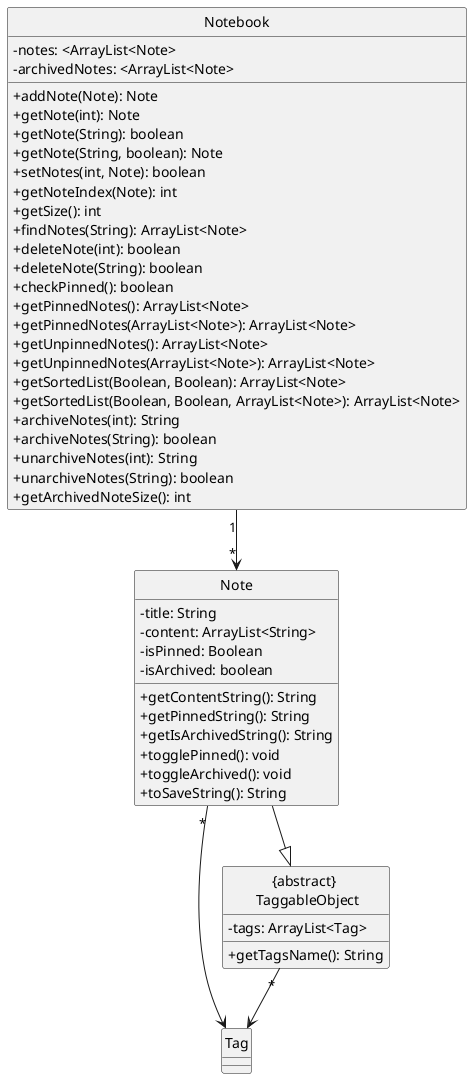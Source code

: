 @startuml

hide circle
skinparam classAttributeIconSize 0

Note --|> "{abstract} \n TaggableObject"
Notebook "1" --> "*" Note
Note "*"-> Tag
"{abstract} \n TaggableObject" "*" --> Tag

class Notebook {
-notes: <ArrayList<Note>
-archivedNotes: <ArrayList<Note>
+addNote(Note): Note
+getNote(int): Note
+getNote(String): boolean
+getNote(String, boolean): Note
+setNotes(int, Note): boolean
+getNoteIndex(Note): int
+getSize(): int
+findNotes(String): ArrayList<Note>
+deleteNote(int): boolean
+deleteNote(String): boolean
+checkPinned(): boolean
+getPinnedNotes(): ArrayList<Note>
+getPinnedNotes(ArrayList<Note>): ArrayList<Note>
+getUnpinnedNotes(): ArrayList<Note>
+getUnpinnedNotes(ArrayList<Note>): ArrayList<Note>
+getSortedList(Boolean, Boolean): ArrayList<Note>
+getSortedList(Boolean, Boolean, ArrayList<Note>): ArrayList<Note>
+archiveNotes(int): String
+archiveNotes(String): boolean
+unarchiveNotes(int): String
+unarchiveNotes(String): boolean
+getArchivedNoteSize(): int
}

class Note {
-title: String
-content: ArrayList<String>
-isPinned: Boolean
-isArchived: boolean
+getContentString(): String
+getPinnedString(): String
+getIsArchivedString(): String
+togglePinned(): void
+toggleArchived(): void
+toSaveString(): String
}

class "{abstract} \n TaggableObject" {
-tags: ArrayList<Tag>
+getTagsName(): String
}

@enduml